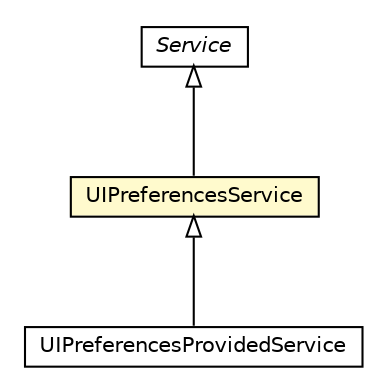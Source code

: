 #!/usr/local/bin/dot
#
# Class diagram 
# Generated by UMLGraph version R5_6-24-gf6e263 (http://www.umlgraph.org/)
#

digraph G {
	edge [fontname="Helvetica",fontsize=10,labelfontname="Helvetica",labelfontsize=10];
	node [fontname="Helvetica",fontsize=10,shape=plaintext];
	nodesep=0.25;
	ranksep=0.5;
	// org.universAAL.middleware.service.owl.Service
	c8269541 [label=<<table title="org.universAAL.middleware.service.owl.Service" border="0" cellborder="1" cellspacing="0" cellpadding="2" port="p" href="../../../../middleware/service/owl/Service.html">
		<tr><td><table border="0" cellspacing="0" cellpadding="1">
<tr><td align="center" balign="center"><font face="Helvetica-Oblique"> Service </font></td></tr>
		</table></td></tr>
		</table>>, URL="../../../../middleware/service/owl/Service.html", fontname="Helvetica", fontcolor="black", fontsize=10.0];
	// org.universAAL.ontology.ui.preferences.service.UIPreferencesService
	c8270041 [label=<<table title="org.universAAL.ontology.ui.preferences.service.UIPreferencesService" border="0" cellborder="1" cellspacing="0" cellpadding="2" port="p" bgcolor="lemonChiffon" href="./UIPreferencesService.html">
		<tr><td><table border="0" cellspacing="0" cellpadding="1">
<tr><td align="center" balign="center"> UIPreferencesService </td></tr>
		</table></td></tr>
		</table>>, URL="./UIPreferencesService.html", fontname="Helvetica", fontcolor="black", fontsize=10.0];
	// org.universAAL.ui.dm.ui.preferences.editor.UIPreferencesProvidedService
	c8271287 [label=<<table title="org.universAAL.ui.dm.ui.preferences.editor.UIPreferencesProvidedService" border="0" cellborder="1" cellspacing="0" cellpadding="2" port="p" href="../../../../ui/dm/ui/preferences/editor/UIPreferencesProvidedService.html">
		<tr><td><table border="0" cellspacing="0" cellpadding="1">
<tr><td align="center" balign="center"> UIPreferencesProvidedService </td></tr>
		</table></td></tr>
		</table>>, URL="../../../../ui/dm/ui/preferences/editor/UIPreferencesProvidedService.html", fontname="Helvetica", fontcolor="black", fontsize=10.0];
	//org.universAAL.ontology.ui.preferences.service.UIPreferencesService extends org.universAAL.middleware.service.owl.Service
	c8269541:p -> c8270041:p [dir=back,arrowtail=empty];
	//org.universAAL.ui.dm.ui.preferences.editor.UIPreferencesProvidedService extends org.universAAL.ontology.ui.preferences.service.UIPreferencesService
	c8270041:p -> c8271287:p [dir=back,arrowtail=empty];
}

